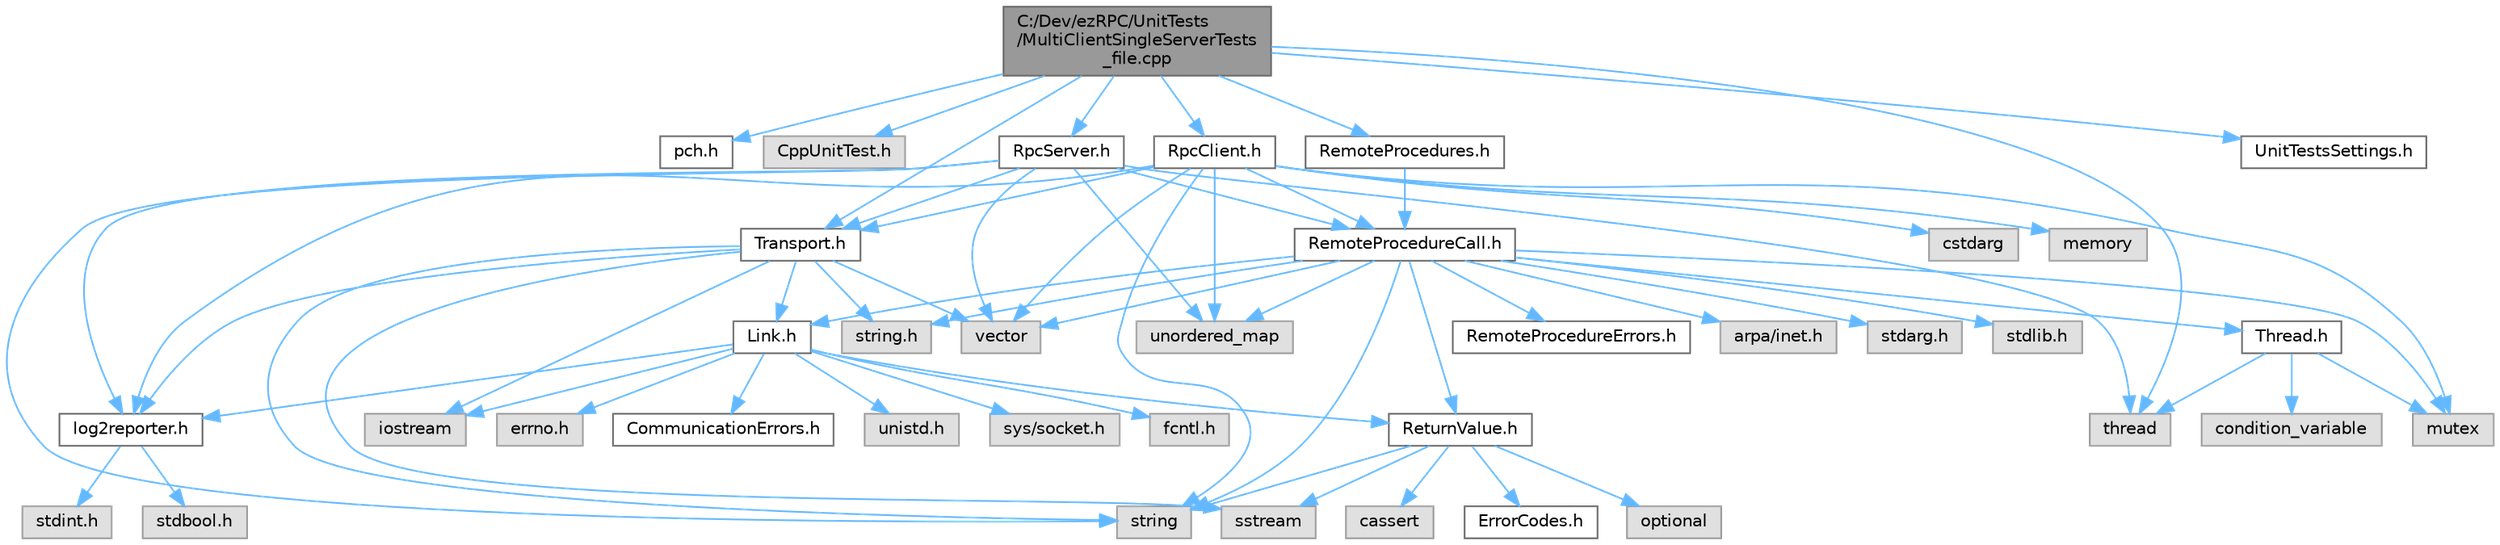 digraph "C:/Dev/ezRPC/UnitTests/MultiClientSingleServerTests_file.cpp"
{
 // LATEX_PDF_SIZE
  bgcolor="transparent";
  edge [fontname=Helvetica,fontsize=10,labelfontname=Helvetica,labelfontsize=10];
  node [fontname=Helvetica,fontsize=10,shape=box,height=0.2,width=0.4];
  Node1 [id="Node000001",label="C:/Dev/ezRPC/UnitTests\l/MultiClientSingleServerTests\l_file.cpp",height=0.2,width=0.4,color="gray40", fillcolor="grey60", style="filled", fontcolor="black",tooltip=" "];
  Node1 -> Node2 [id="edge1_Node000001_Node000002",color="steelblue1",style="solid",tooltip=" "];
  Node2 [id="Node000002",label="pch.h",height=0.2,width=0.4,color="grey40", fillcolor="white", style="filled",URL="$pch_8h.html",tooltip=" "];
  Node1 -> Node3 [id="edge2_Node000001_Node000003",color="steelblue1",style="solid",tooltip=" "];
  Node3 [id="Node000003",label="CppUnitTest.h",height=0.2,width=0.4,color="grey60", fillcolor="#E0E0E0", style="filled",tooltip=" "];
  Node1 -> Node4 [id="edge3_Node000001_Node000004",color="steelblue1",style="solid",tooltip=" "];
  Node4 [id="Node000004",label="RpcServer.h",height=0.2,width=0.4,color="grey40", fillcolor="white", style="filled",URL="$_r_p_c_server_8h.html",tooltip=" "];
  Node4 -> Node5 [id="edge4_Node000004_Node000005",color="steelblue1",style="solid",tooltip=" "];
  Node5 [id="Node000005",label="vector",height=0.2,width=0.4,color="grey60", fillcolor="#E0E0E0", style="filled",tooltip=" "];
  Node4 -> Node6 [id="edge5_Node000004_Node000006",color="steelblue1",style="solid",tooltip=" "];
  Node6 [id="Node000006",label="string",height=0.2,width=0.4,color="grey60", fillcolor="#E0E0E0", style="filled",tooltip=" "];
  Node4 -> Node7 [id="edge6_Node000004_Node000007",color="steelblue1",style="solid",tooltip=" "];
  Node7 [id="Node000007",label="unordered_map",height=0.2,width=0.4,color="grey60", fillcolor="#E0E0E0", style="filled",tooltip=" "];
  Node4 -> Node8 [id="edge7_Node000004_Node000008",color="steelblue1",style="solid",tooltip=" "];
  Node8 [id="Node000008",label="thread",height=0.2,width=0.4,color="grey60", fillcolor="#E0E0E0", style="filled",tooltip=" "];
  Node4 -> Node9 [id="edge8_Node000004_Node000009",color="steelblue1",style="solid",tooltip=" "];
  Node9 [id="Node000009",label="log2reporter.h",height=0.2,width=0.4,color="grey40", fillcolor="white", style="filled",URL="$log2reporter_8h.html",tooltip=" "];
  Node9 -> Node10 [id="edge9_Node000009_Node000010",color="steelblue1",style="solid",tooltip=" "];
  Node10 [id="Node000010",label="stdint.h",height=0.2,width=0.4,color="grey60", fillcolor="#E0E0E0", style="filled",tooltip=" "];
  Node9 -> Node11 [id="edge10_Node000009_Node000011",color="steelblue1",style="solid",tooltip=" "];
  Node11 [id="Node000011",label="stdbool.h",height=0.2,width=0.4,color="grey60", fillcolor="#E0E0E0", style="filled",tooltip=" "];
  Node4 -> Node12 [id="edge11_Node000004_Node000012",color="steelblue1",style="solid",tooltip=" "];
  Node12 [id="Node000012",label="Transport.h",height=0.2,width=0.4,color="grey40", fillcolor="white", style="filled",URL="$_transport_8h.html",tooltip=" "];
  Node12 -> Node13 [id="edge12_Node000012_Node000013",color="steelblue1",style="solid",tooltip=" "];
  Node13 [id="Node000013",label="string.h",height=0.2,width=0.4,color="grey60", fillcolor="#E0E0E0", style="filled",tooltip=" "];
  Node12 -> Node14 [id="edge13_Node000012_Node000014",color="steelblue1",style="solid",tooltip=" "];
  Node14 [id="Node000014",label="sstream",height=0.2,width=0.4,color="grey60", fillcolor="#E0E0E0", style="filled",tooltip=" "];
  Node12 -> Node15 [id="edge14_Node000012_Node000015",color="steelblue1",style="solid",tooltip=" "];
  Node15 [id="Node000015",label="iostream",height=0.2,width=0.4,color="grey60", fillcolor="#E0E0E0", style="filled",tooltip=" "];
  Node12 -> Node5 [id="edge15_Node000012_Node000005",color="steelblue1",style="solid",tooltip=" "];
  Node12 -> Node6 [id="edge16_Node000012_Node000006",color="steelblue1",style="solid",tooltip=" "];
  Node12 -> Node9 [id="edge17_Node000012_Node000009",color="steelblue1",style="solid",tooltip=" "];
  Node12 -> Node16 [id="edge18_Node000012_Node000016",color="steelblue1",style="solid",tooltip=" "];
  Node16 [id="Node000016",label="Link.h",height=0.2,width=0.4,color="grey40", fillcolor="white", style="filled",URL="$_link_8h.html",tooltip=" "];
  Node16 -> Node17 [id="edge19_Node000016_Node000017",color="steelblue1",style="solid",tooltip=" "];
  Node17 [id="Node000017",label="unistd.h",height=0.2,width=0.4,color="grey60", fillcolor="#E0E0E0", style="filled",tooltip=" "];
  Node16 -> Node18 [id="edge20_Node000016_Node000018",color="steelblue1",style="solid",tooltip=" "];
  Node18 [id="Node000018",label="sys/socket.h",height=0.2,width=0.4,color="grey60", fillcolor="#E0E0E0", style="filled",tooltip=" "];
  Node16 -> Node15 [id="edge21_Node000016_Node000015",color="steelblue1",style="solid",tooltip=" "];
  Node16 -> Node19 [id="edge22_Node000016_Node000019",color="steelblue1",style="solid",tooltip=" "];
  Node19 [id="Node000019",label="fcntl.h",height=0.2,width=0.4,color="grey60", fillcolor="#E0E0E0", style="filled",tooltip=" "];
  Node16 -> Node20 [id="edge23_Node000016_Node000020",color="steelblue1",style="solid",tooltip=" "];
  Node20 [id="Node000020",label="errno.h",height=0.2,width=0.4,color="grey60", fillcolor="#E0E0E0", style="filled",tooltip=" "];
  Node16 -> Node9 [id="edge24_Node000016_Node000009",color="steelblue1",style="solid",tooltip=" "];
  Node16 -> Node21 [id="edge25_Node000016_Node000021",color="steelblue1",style="solid",tooltip=" "];
  Node21 [id="Node000021",label="ReturnValue.h",height=0.2,width=0.4,color="grey40", fillcolor="white", style="filled",URL="$_return_value_8h.html",tooltip=" "];
  Node21 -> Node6 [id="edge26_Node000021_Node000006",color="steelblue1",style="solid",tooltip=" "];
  Node21 -> Node22 [id="edge27_Node000021_Node000022",color="steelblue1",style="solid",tooltip=" "];
  Node22 [id="Node000022",label="optional",height=0.2,width=0.4,color="grey60", fillcolor="#E0E0E0", style="filled",tooltip=" "];
  Node21 -> Node23 [id="edge28_Node000021_Node000023",color="steelblue1",style="solid",tooltip=" "];
  Node23 [id="Node000023",label="cassert",height=0.2,width=0.4,color="grey60", fillcolor="#E0E0E0", style="filled",tooltip=" "];
  Node21 -> Node14 [id="edge29_Node000021_Node000014",color="steelblue1",style="solid",tooltip=" "];
  Node21 -> Node24 [id="edge30_Node000021_Node000024",color="steelblue1",style="solid",tooltip=" "];
  Node24 [id="Node000024",label="ErrorCodes.h",height=0.2,width=0.4,color="grey40", fillcolor="white", style="filled",URL="$_error_codes_8h.html",tooltip=" "];
  Node16 -> Node25 [id="edge31_Node000016_Node000025",color="steelblue1",style="solid",tooltip=" "];
  Node25 [id="Node000025",label="CommunicationErrors.h",height=0.2,width=0.4,color="grey40", fillcolor="white", style="filled",URL="$_communication_errors_8h.html",tooltip=" "];
  Node4 -> Node26 [id="edge32_Node000004_Node000026",color="steelblue1",style="solid",tooltip=" "];
  Node26 [id="Node000026",label="RemoteProcedureCall.h",height=0.2,width=0.4,color="grey40", fillcolor="white", style="filled",URL="$_remote_procedure_call_8h.html",tooltip=" "];
  Node26 -> Node6 [id="edge33_Node000026_Node000006",color="steelblue1",style="solid",tooltip=" "];
  Node26 -> Node5 [id="edge34_Node000026_Node000005",color="steelblue1",style="solid",tooltip=" "];
  Node26 -> Node27 [id="edge35_Node000026_Node000027",color="steelblue1",style="solid",tooltip=" "];
  Node27 [id="Node000027",label="mutex",height=0.2,width=0.4,color="grey60", fillcolor="#E0E0E0", style="filled",tooltip=" "];
  Node26 -> Node7 [id="edge36_Node000026_Node000007",color="steelblue1",style="solid",tooltip=" "];
  Node26 -> Node28 [id="edge37_Node000026_Node000028",color="steelblue1",style="solid",tooltip=" "];
  Node28 [id="Node000028",label="stdarg.h",height=0.2,width=0.4,color="grey60", fillcolor="#E0E0E0", style="filled",tooltip=" "];
  Node26 -> Node16 [id="edge38_Node000026_Node000016",color="steelblue1",style="solid",tooltip=" "];
  Node26 -> Node13 [id="edge39_Node000026_Node000013",color="steelblue1",style="solid",tooltip=" "];
  Node26 -> Node29 [id="edge40_Node000026_Node000029",color="steelblue1",style="solid",tooltip=" "];
  Node29 [id="Node000029",label="stdlib.h",height=0.2,width=0.4,color="grey60", fillcolor="#E0E0E0", style="filled",tooltip=" "];
  Node26 -> Node30 [id="edge41_Node000026_Node000030",color="steelblue1",style="solid",tooltip=" "];
  Node30 [id="Node000030",label="Thread.h",height=0.2,width=0.4,color="grey40", fillcolor="white", style="filled",URL="$_thread_8h.html",tooltip=" "];
  Node30 -> Node8 [id="edge42_Node000030_Node000008",color="steelblue1",style="solid",tooltip=" "];
  Node30 -> Node27 [id="edge43_Node000030_Node000027",color="steelblue1",style="solid",tooltip=" "];
  Node30 -> Node31 [id="edge44_Node000030_Node000031",color="steelblue1",style="solid",tooltip=" "];
  Node31 [id="Node000031",label="condition_variable",height=0.2,width=0.4,color="grey60", fillcolor="#E0E0E0", style="filled",tooltip=" "];
  Node26 -> Node21 [id="edge45_Node000026_Node000021",color="steelblue1",style="solid",tooltip=" "];
  Node26 -> Node32 [id="edge46_Node000026_Node000032",color="steelblue1",style="solid",tooltip=" "];
  Node32 [id="Node000032",label="RemoteProcedureErrors.h",height=0.2,width=0.4,color="grey40", fillcolor="white", style="filled",URL="$_remote_procedure_errors_8h.html",tooltip=" "];
  Node26 -> Node33 [id="edge47_Node000026_Node000033",color="steelblue1",style="solid",tooltip=" "];
  Node33 [id="Node000033",label="arpa/inet.h",height=0.2,width=0.4,color="grey60", fillcolor="#E0E0E0", style="filled",tooltip=" "];
  Node1 -> Node34 [id="edge48_Node000001_Node000034",color="steelblue1",style="solid",tooltip=" "];
  Node34 [id="Node000034",label="RpcClient.h",height=0.2,width=0.4,color="grey40", fillcolor="white", style="filled",URL="$_r_p_c_client_8h.html",tooltip=" "];
  Node34 -> Node6 [id="edge49_Node000034_Node000006",color="steelblue1",style="solid",tooltip=" "];
  Node34 -> Node35 [id="edge50_Node000034_Node000035",color="steelblue1",style="solid",tooltip=" "];
  Node35 [id="Node000035",label="cstdarg",height=0.2,width=0.4,color="grey60", fillcolor="#E0E0E0", style="filled",tooltip=" "];
  Node34 -> Node36 [id="edge51_Node000034_Node000036",color="steelblue1",style="solid",tooltip=" "];
  Node36 [id="Node000036",label="memory",height=0.2,width=0.4,color="grey60", fillcolor="#E0E0E0", style="filled",tooltip=" "];
  Node34 -> Node5 [id="edge52_Node000034_Node000005",color="steelblue1",style="solid",tooltip=" "];
  Node34 -> Node27 [id="edge53_Node000034_Node000027",color="steelblue1",style="solid",tooltip=" "];
  Node34 -> Node7 [id="edge54_Node000034_Node000007",color="steelblue1",style="solid",tooltip=" "];
  Node34 -> Node9 [id="edge55_Node000034_Node000009",color="steelblue1",style="solid",tooltip=" "];
  Node34 -> Node12 [id="edge56_Node000034_Node000012",color="steelblue1",style="solid",tooltip=" "];
  Node34 -> Node26 [id="edge57_Node000034_Node000026",color="steelblue1",style="solid",tooltip=" "];
  Node1 -> Node12 [id="edge58_Node000001_Node000012",color="steelblue1",style="solid",tooltip=" "];
  Node1 -> Node8 [id="edge59_Node000001_Node000008",color="steelblue1",style="solid",tooltip=" "];
  Node1 -> Node37 [id="edge60_Node000001_Node000037",color="steelblue1",style="solid",tooltip=" "];
  Node37 [id="Node000037",label="UnitTestsSettings.h",height=0.2,width=0.4,color="grey40", fillcolor="white", style="filled",URL="$_unit_tests_settings_8h.html",tooltip=" "];
  Node1 -> Node38 [id="edge61_Node000001_Node000038",color="steelblue1",style="solid",tooltip=" "];
  Node38 [id="Node000038",label="RemoteProcedures.h",height=0.2,width=0.4,color="grey40", fillcolor="white", style="filled",URL="$_remote_procedures_8h.html",tooltip=" "];
  Node38 -> Node26 [id="edge62_Node000038_Node000026",color="steelblue1",style="solid",tooltip=" "];
}
